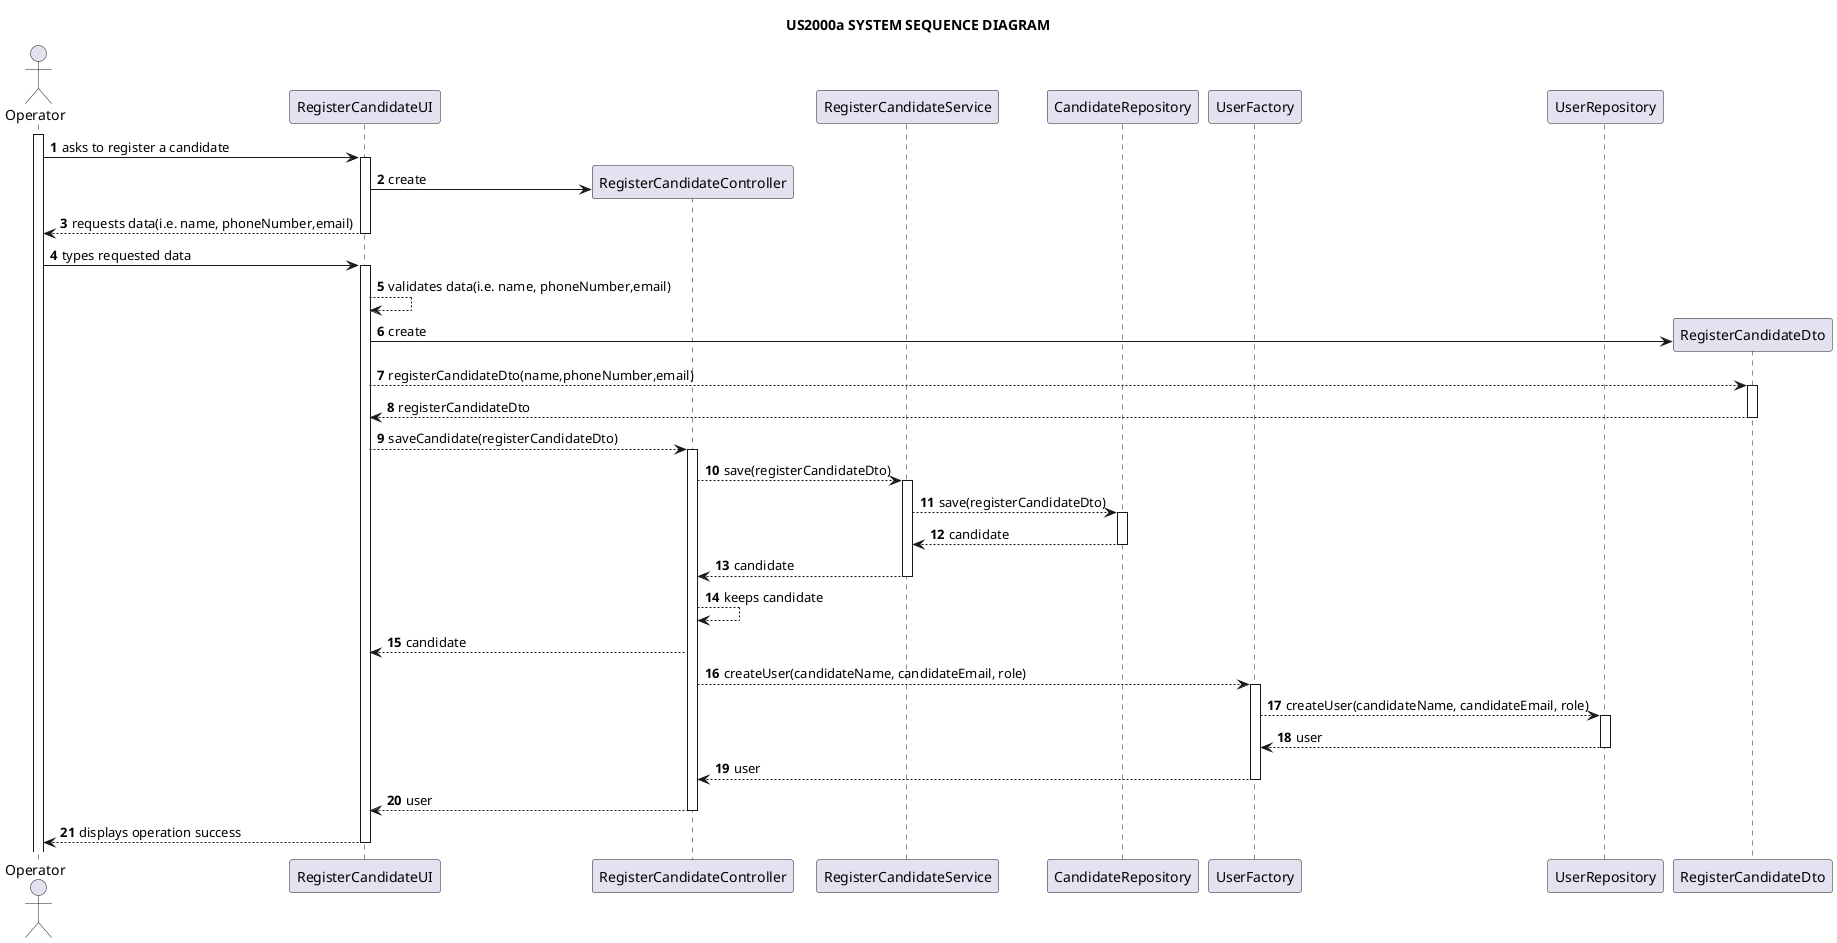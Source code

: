 @startuml

title US2000a SYSTEM SEQUENCE DIAGRAM

autonumber

actor Operator as a
participant RegisterCandidateUI as ui
participant RegisterCandidateController as c
participant RegisterCandidateService as s
participant CandidateRepository as repo
participant UserFactory as uf
participant UserRepository as ur
participant RegisterCandidateDto as rc



activate a
a -> ui: asks to register a candidate
activate ui

ui -> c** : create

ui --> a: requests data(i.e. name, phoneNumber,email)
deactivate ui

a -> ui: types requested data
activate ui

ui-->ui:validates data(i.e. name, phoneNumber,email)

ui -> rc** : create

ui --> rc : registerCandidateDto(name,phoneNumber,email)
activate rc

rc-->ui: registerCandidateDto
deactivate rc

ui --> c:saveCandidate(registerCandidateDto)
activate c


c --> s: save(registerCandidateDto)
activate s

s --> repo: save(registerCandidateDto)
activate repo

repo --> s: candidate
deactivate repo

s --> c: candidate
deactivate s

c-->c:keeps candidate

c-->ui:candidate

c-->uf:createUser(candidateName, candidateEmail, role)
activate uf

uf-->ur:createUser(candidateName, candidateEmail, role)
activate ur

ur-->uf:user
deactivate ur

uf-->c:user
deactivate uf

c-->ui:user
deactivate c

      ui --> a: displays operation success
    deactivate ui
@enduml